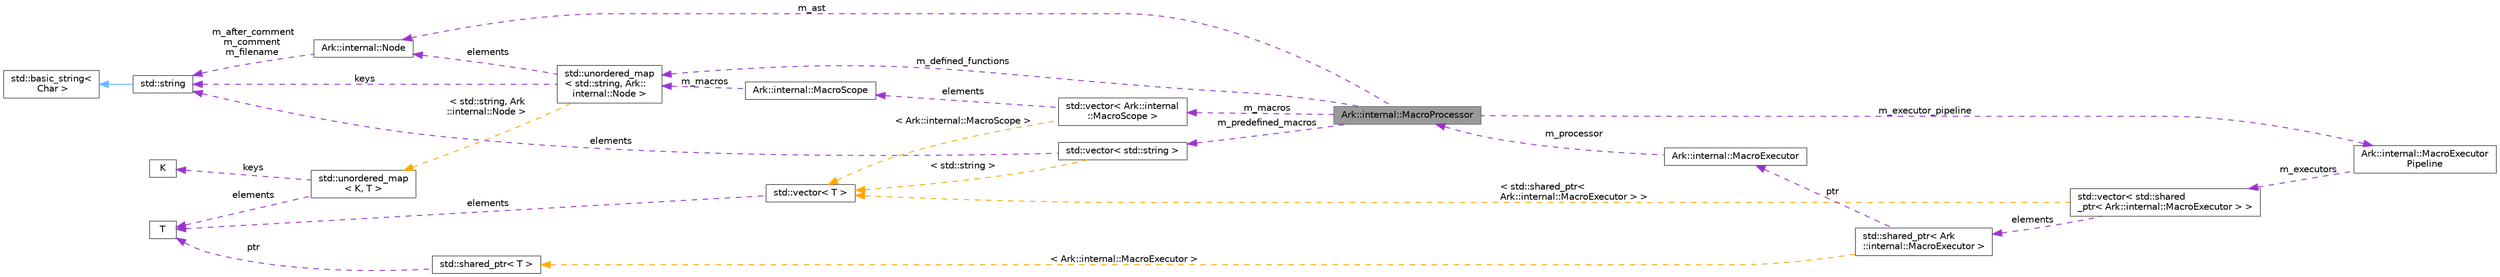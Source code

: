 digraph "Ark::internal::MacroProcessor"
{
 // INTERACTIVE_SVG=YES
 // LATEX_PDF_SIZE
  bgcolor="transparent";
  edge [fontname=Helvetica,fontsize=10,labelfontname=Helvetica,labelfontsize=10];
  node [fontname=Helvetica,fontsize=10,shape=box,height=0.2,width=0.4];
  rankdir="LR";
  Node1 [label="Ark::internal::MacroProcessor",height=0.2,width=0.4,color="gray40", fillcolor="grey60", style="filled", fontcolor="black",tooltip="The class handling the macros definitions and calls, given an AST."];
  Node2 -> Node1 [dir="back",color="darkorchid3",style="dashed",label=" m_ast" ];
  Node2 [label="Ark::internal::Node",height=0.2,width=0.4,color="gray40", fillcolor="white", style="filled",URL="$dc/d9e/classArk_1_1internal_1_1Node.html",tooltip="A node of an Abstract Syntax Tree for ArkScript."];
  Node3 -> Node2 [dir="back",color="darkorchid3",style="dashed",label=" m_after_comment\nm_comment\nm_filename" ];
  Node3 [label="std::string",height=0.2,width=0.4,color="gray40", fillcolor="white", style="filled",tooltip=" "];
  Node4 -> Node3 [dir="back",color="steelblue1",style="solid"];
  Node4 [label="std::basic_string\<\l Char \>",height=0.2,width=0.4,color="gray40", fillcolor="white", style="filled",tooltip=" "];
  Node5 -> Node1 [dir="back",color="darkorchid3",style="dashed",label=" m_macros" ];
  Node5 [label="std::vector\< Ark::internal\l::MacroScope \>",height=0.2,width=0.4,color="gray40", fillcolor="white", style="filled",tooltip=" "];
  Node6 -> Node5 [dir="back",color="darkorchid3",style="dashed",label=" elements" ];
  Node6 [label="Ark::internal::MacroScope",height=0.2,width=0.4,color="gray40", fillcolor="white", style="filled",URL="$d6/d42/classArk_1_1internal_1_1MacroScope.html",tooltip=" "];
  Node7 -> Node6 [dir="back",color="darkorchid3",style="dashed",label=" m_macros" ];
  Node7 [label="std::unordered_map\l\< std::string, Ark::\linternal::Node \>",height=0.2,width=0.4,color="gray40", fillcolor="white", style="filled",tooltip=" "];
  Node3 -> Node7 [dir="back",color="darkorchid3",style="dashed",label=" keys" ];
  Node2 -> Node7 [dir="back",color="darkorchid3",style="dashed",label=" elements" ];
  Node8 -> Node7 [dir="back",color="orange",style="dashed",label=" \< std::string, Ark\l::internal::Node \>" ];
  Node8 [label="std::unordered_map\l\< K, T \>",height=0.2,width=0.4,color="gray40", fillcolor="white", style="filled",tooltip=" "];
  Node9 -> Node8 [dir="back",color="darkorchid3",style="dashed",label=" keys" ];
  Node9 [label="K",height=0.2,width=0.4,color="gray40", fillcolor="white", style="filled",tooltip=" "];
  Node10 -> Node8 [dir="back",color="darkorchid3",style="dashed",label=" elements" ];
  Node10 [label="T",height=0.2,width=0.4,color="gray40", fillcolor="white", style="filled",tooltip=" "];
  Node11 -> Node5 [dir="back",color="orange",style="dashed",label=" \< Ark::internal::MacroScope \>" ];
  Node11 [label="std::vector\< T \>",height=0.2,width=0.4,color="gray40", fillcolor="white", style="filled",tooltip=" "];
  Node10 -> Node11 [dir="back",color="darkorchid3",style="dashed",label=" elements" ];
  Node12 -> Node1 [dir="back",color="darkorchid3",style="dashed",label=" m_executor_pipeline" ];
  Node12 [label="Ark::internal::MacroExecutor\lPipeline",height=0.2,width=0.4,color="gray40", fillcolor="white", style="filled",URL="$d7/d22/classArk_1_1internal_1_1MacroExecutorPipeline.html",tooltip="The class that initializes the MacroExecutors."];
  Node13 -> Node12 [dir="back",color="darkorchid3",style="dashed",label=" m_executors" ];
  Node13 [label="std::vector\< std::shared\l_ptr\< Ark::internal::MacroExecutor \> \>",height=0.2,width=0.4,color="gray40", fillcolor="white", style="filled",tooltip=" "];
  Node14 -> Node13 [dir="back",color="darkorchid3",style="dashed",label=" elements" ];
  Node14 [label="std::shared_ptr\< Ark\l::internal::MacroExecutor \>",height=0.2,width=0.4,color="gray40", fillcolor="white", style="filled",tooltip=" "];
  Node15 -> Node14 [dir="back",color="darkorchid3",style="dashed",label=" ptr" ];
  Node15 [label="Ark::internal::MacroExecutor",height=0.2,width=0.4,color="gray40", fillcolor="white", style="filled",URL="$d5/d8f/classArk_1_1internal_1_1MacroExecutor.html",tooltip="A class that applies macros in a Node."];
  Node1 -> Node15 [dir="back",color="darkorchid3",style="dashed",label=" m_processor" ];
  Node16 -> Node14 [dir="back",color="orange",style="dashed",label=" \< Ark::internal::MacroExecutor \>" ];
  Node16 [label="std::shared_ptr\< T \>",height=0.2,width=0.4,color="gray40", fillcolor="white", style="filled",tooltip=" "];
  Node10 -> Node16 [dir="back",color="darkorchid3",style="dashed",label=" ptr" ];
  Node11 -> Node13 [dir="back",color="orange",style="dashed",label=" \< std::shared_ptr\<\l Ark::internal::MacroExecutor \> \>" ];
  Node17 -> Node1 [dir="back",color="darkorchid3",style="dashed",label=" m_predefined_macros" ];
  Node17 [label="std::vector\< std::string \>",height=0.2,width=0.4,color="gray40", fillcolor="white", style="filled",tooltip=" "];
  Node3 -> Node17 [dir="back",color="darkorchid3",style="dashed",label=" elements" ];
  Node11 -> Node17 [dir="back",color="orange",style="dashed",label=" \< std::string \>" ];
  Node7 -> Node1 [dir="back",color="darkorchid3",style="dashed",label=" m_defined_functions" ];
}

